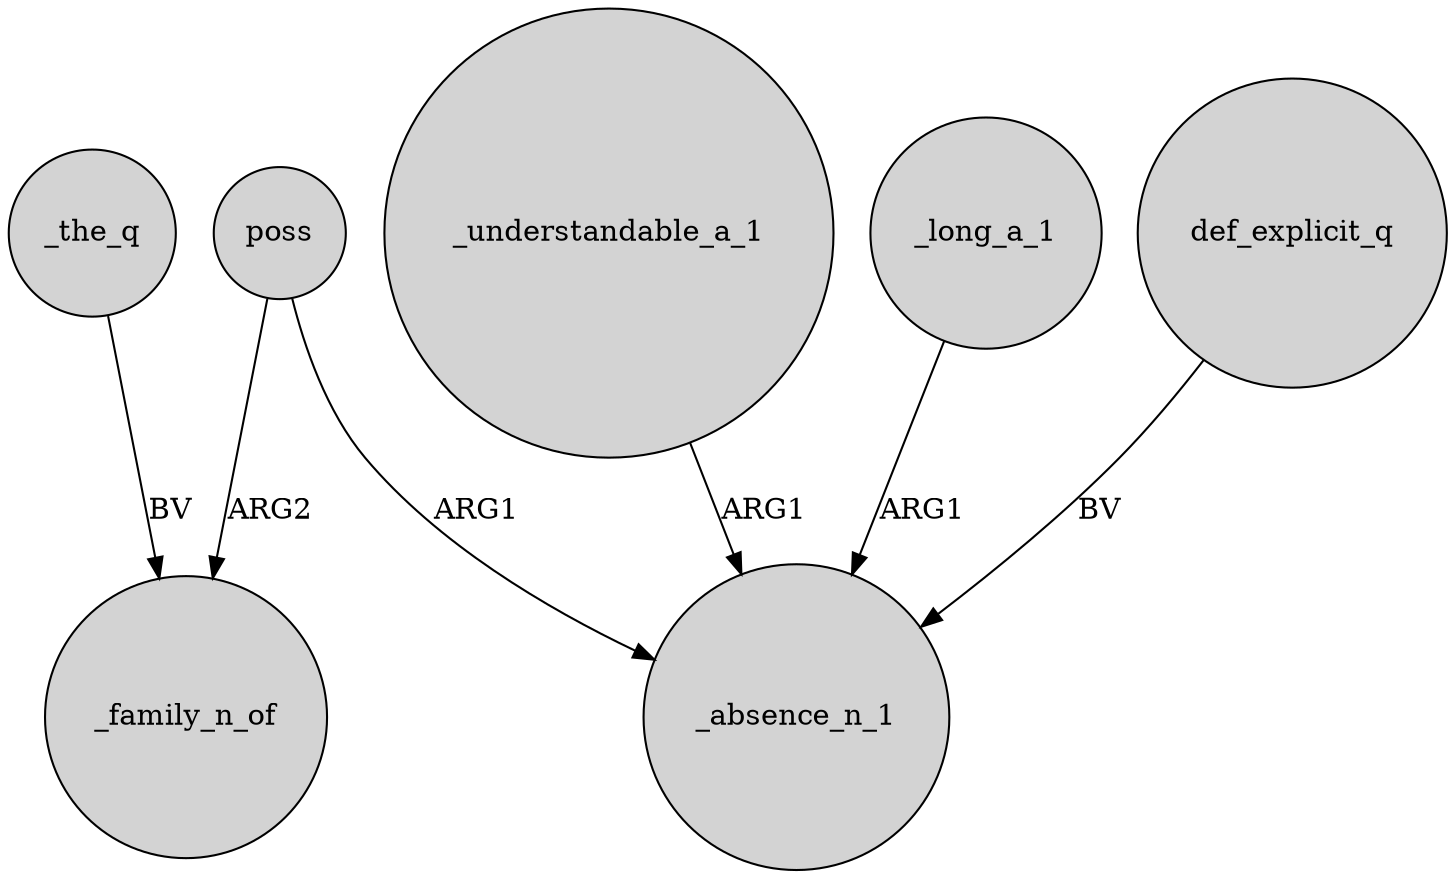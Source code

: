 digraph {
	node [shape=circle style=filled]
	poss -> _family_n_of [label=ARG2]
	def_explicit_q -> _absence_n_1 [label=BV]
	_the_q -> _family_n_of [label=BV]
	_understandable_a_1 -> _absence_n_1 [label=ARG1]
	_long_a_1 -> _absence_n_1 [label=ARG1]
	poss -> _absence_n_1 [label=ARG1]
}
